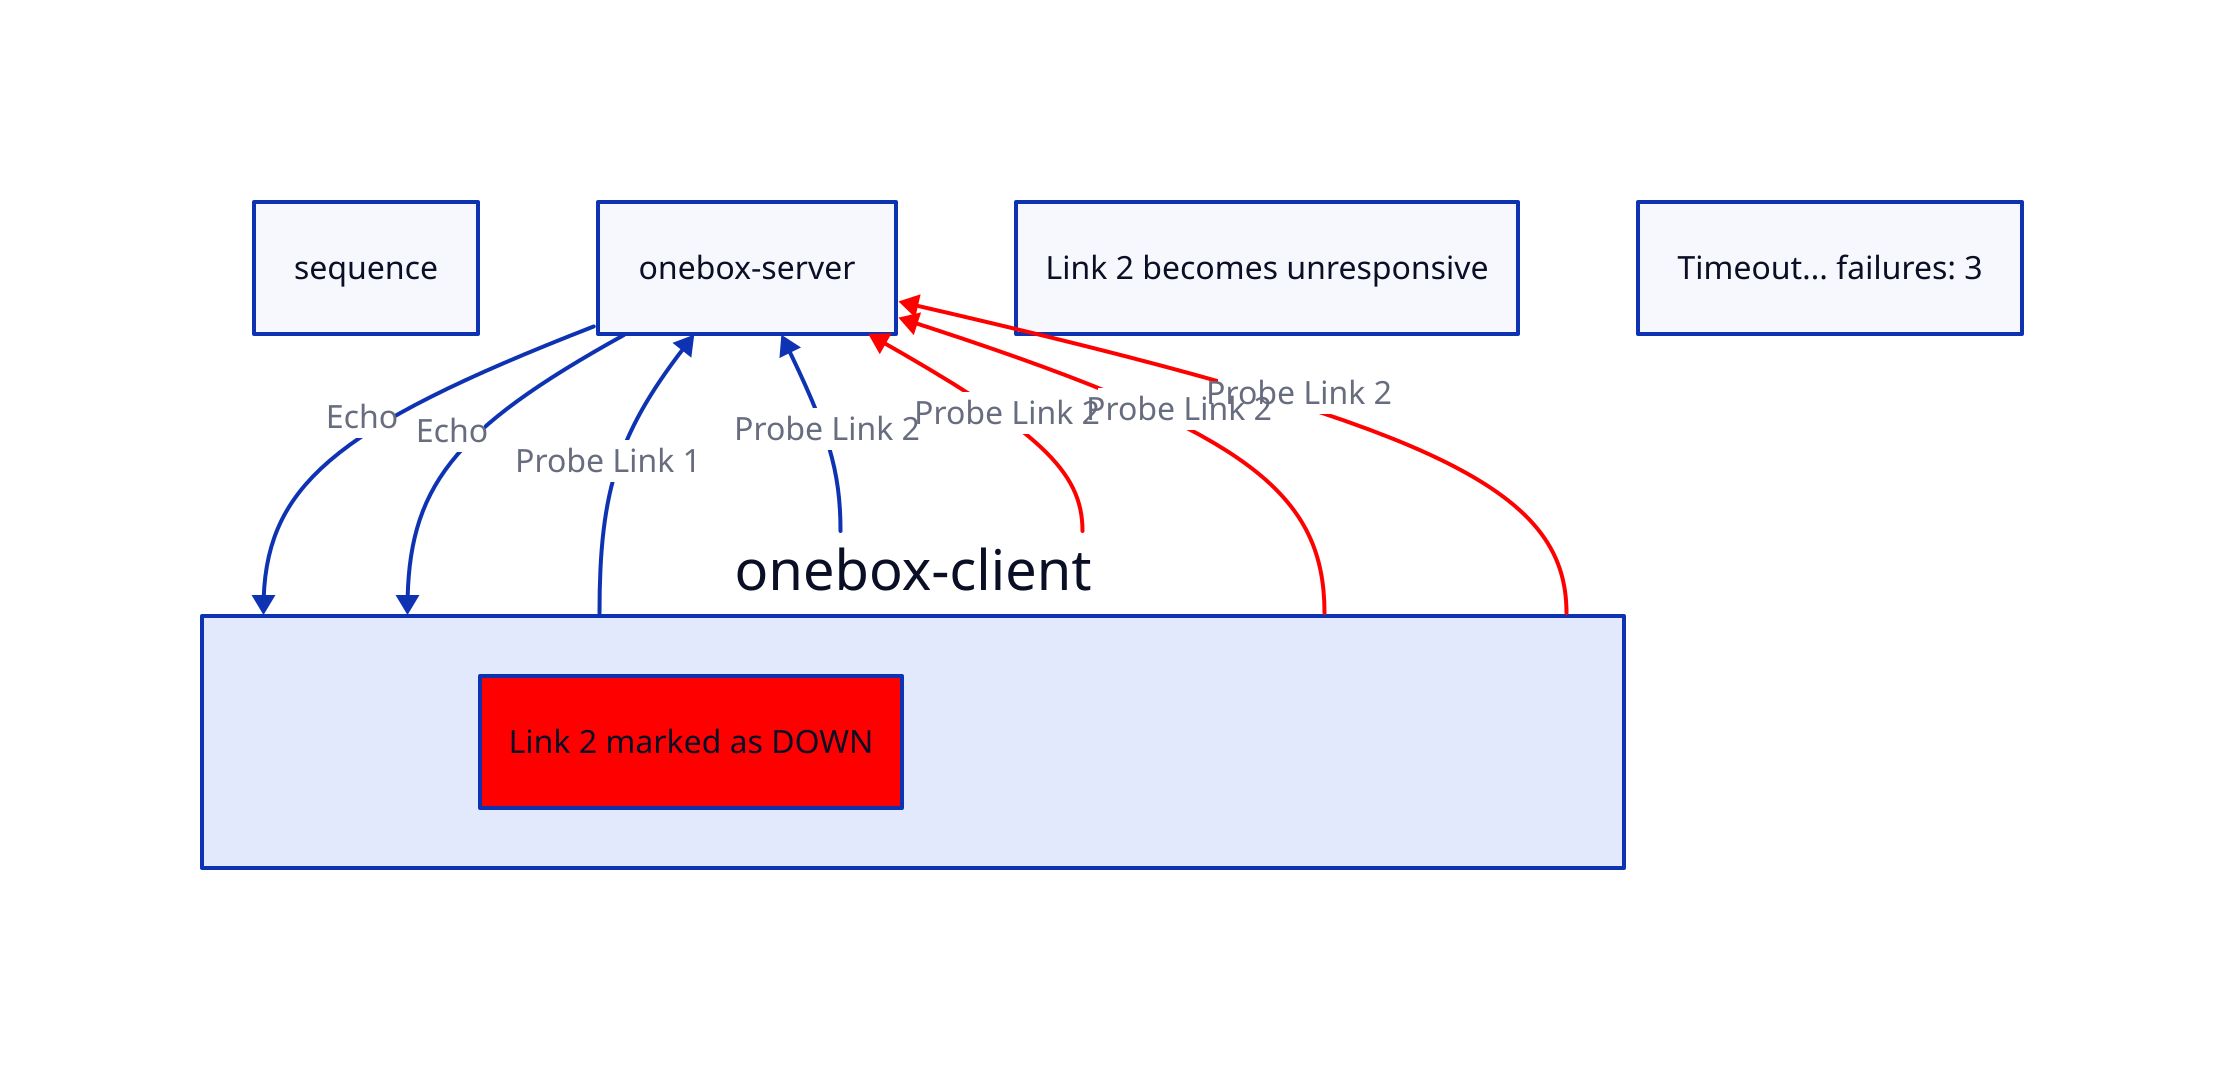 diagram: sequence
'onebox-client' -> 'onebox-server': Probe Link 1
'onebox-server' -> 'onebox-client': Echo
'onebox-client' -> 'onebox-server': Probe Link 2
'onebox-server' -> 'onebox-client': Echo

'note over onebox-client, onebox-server': 'Link 2 becomes unresponsive'

'onebox-client' -> 'onebox-server': Probe Link 2 {style.stroke: red}
'note left of onebox-client': 'Timeout... failures: 1'
'onebox-client' -> 'onebox-server': Probe Link 2 {style.stroke: red}
'note left of onebox-client': 'Timeout... failures: 2'
'onebox-client' -> 'onebox-server': Probe Link 2 {style.stroke: red}
'note left of onebox-client': 'Timeout... failures: 3'

'onebox-client': {
  'Link 2 marked as DOWN': {
    style: {
      fill: red
    }
  }
}
